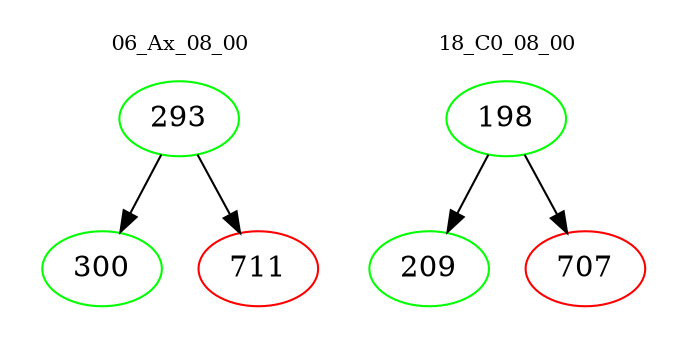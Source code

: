 digraph{
subgraph cluster_0 {
color = white
label = "06_Ax_08_00";
fontsize=10;
T0_293 [label="293", color="green"]
T0_293 -> T0_300 [color="black"]
T0_300 [label="300", color="green"]
T0_293 -> T0_711 [color="black"]
T0_711 [label="711", color="red"]
}
subgraph cluster_1 {
color = white
label = "18_C0_08_00";
fontsize=10;
T1_198 [label="198", color="green"]
T1_198 -> T1_209 [color="black"]
T1_209 [label="209", color="green"]
T1_198 -> T1_707 [color="black"]
T1_707 [label="707", color="red"]
}
}
